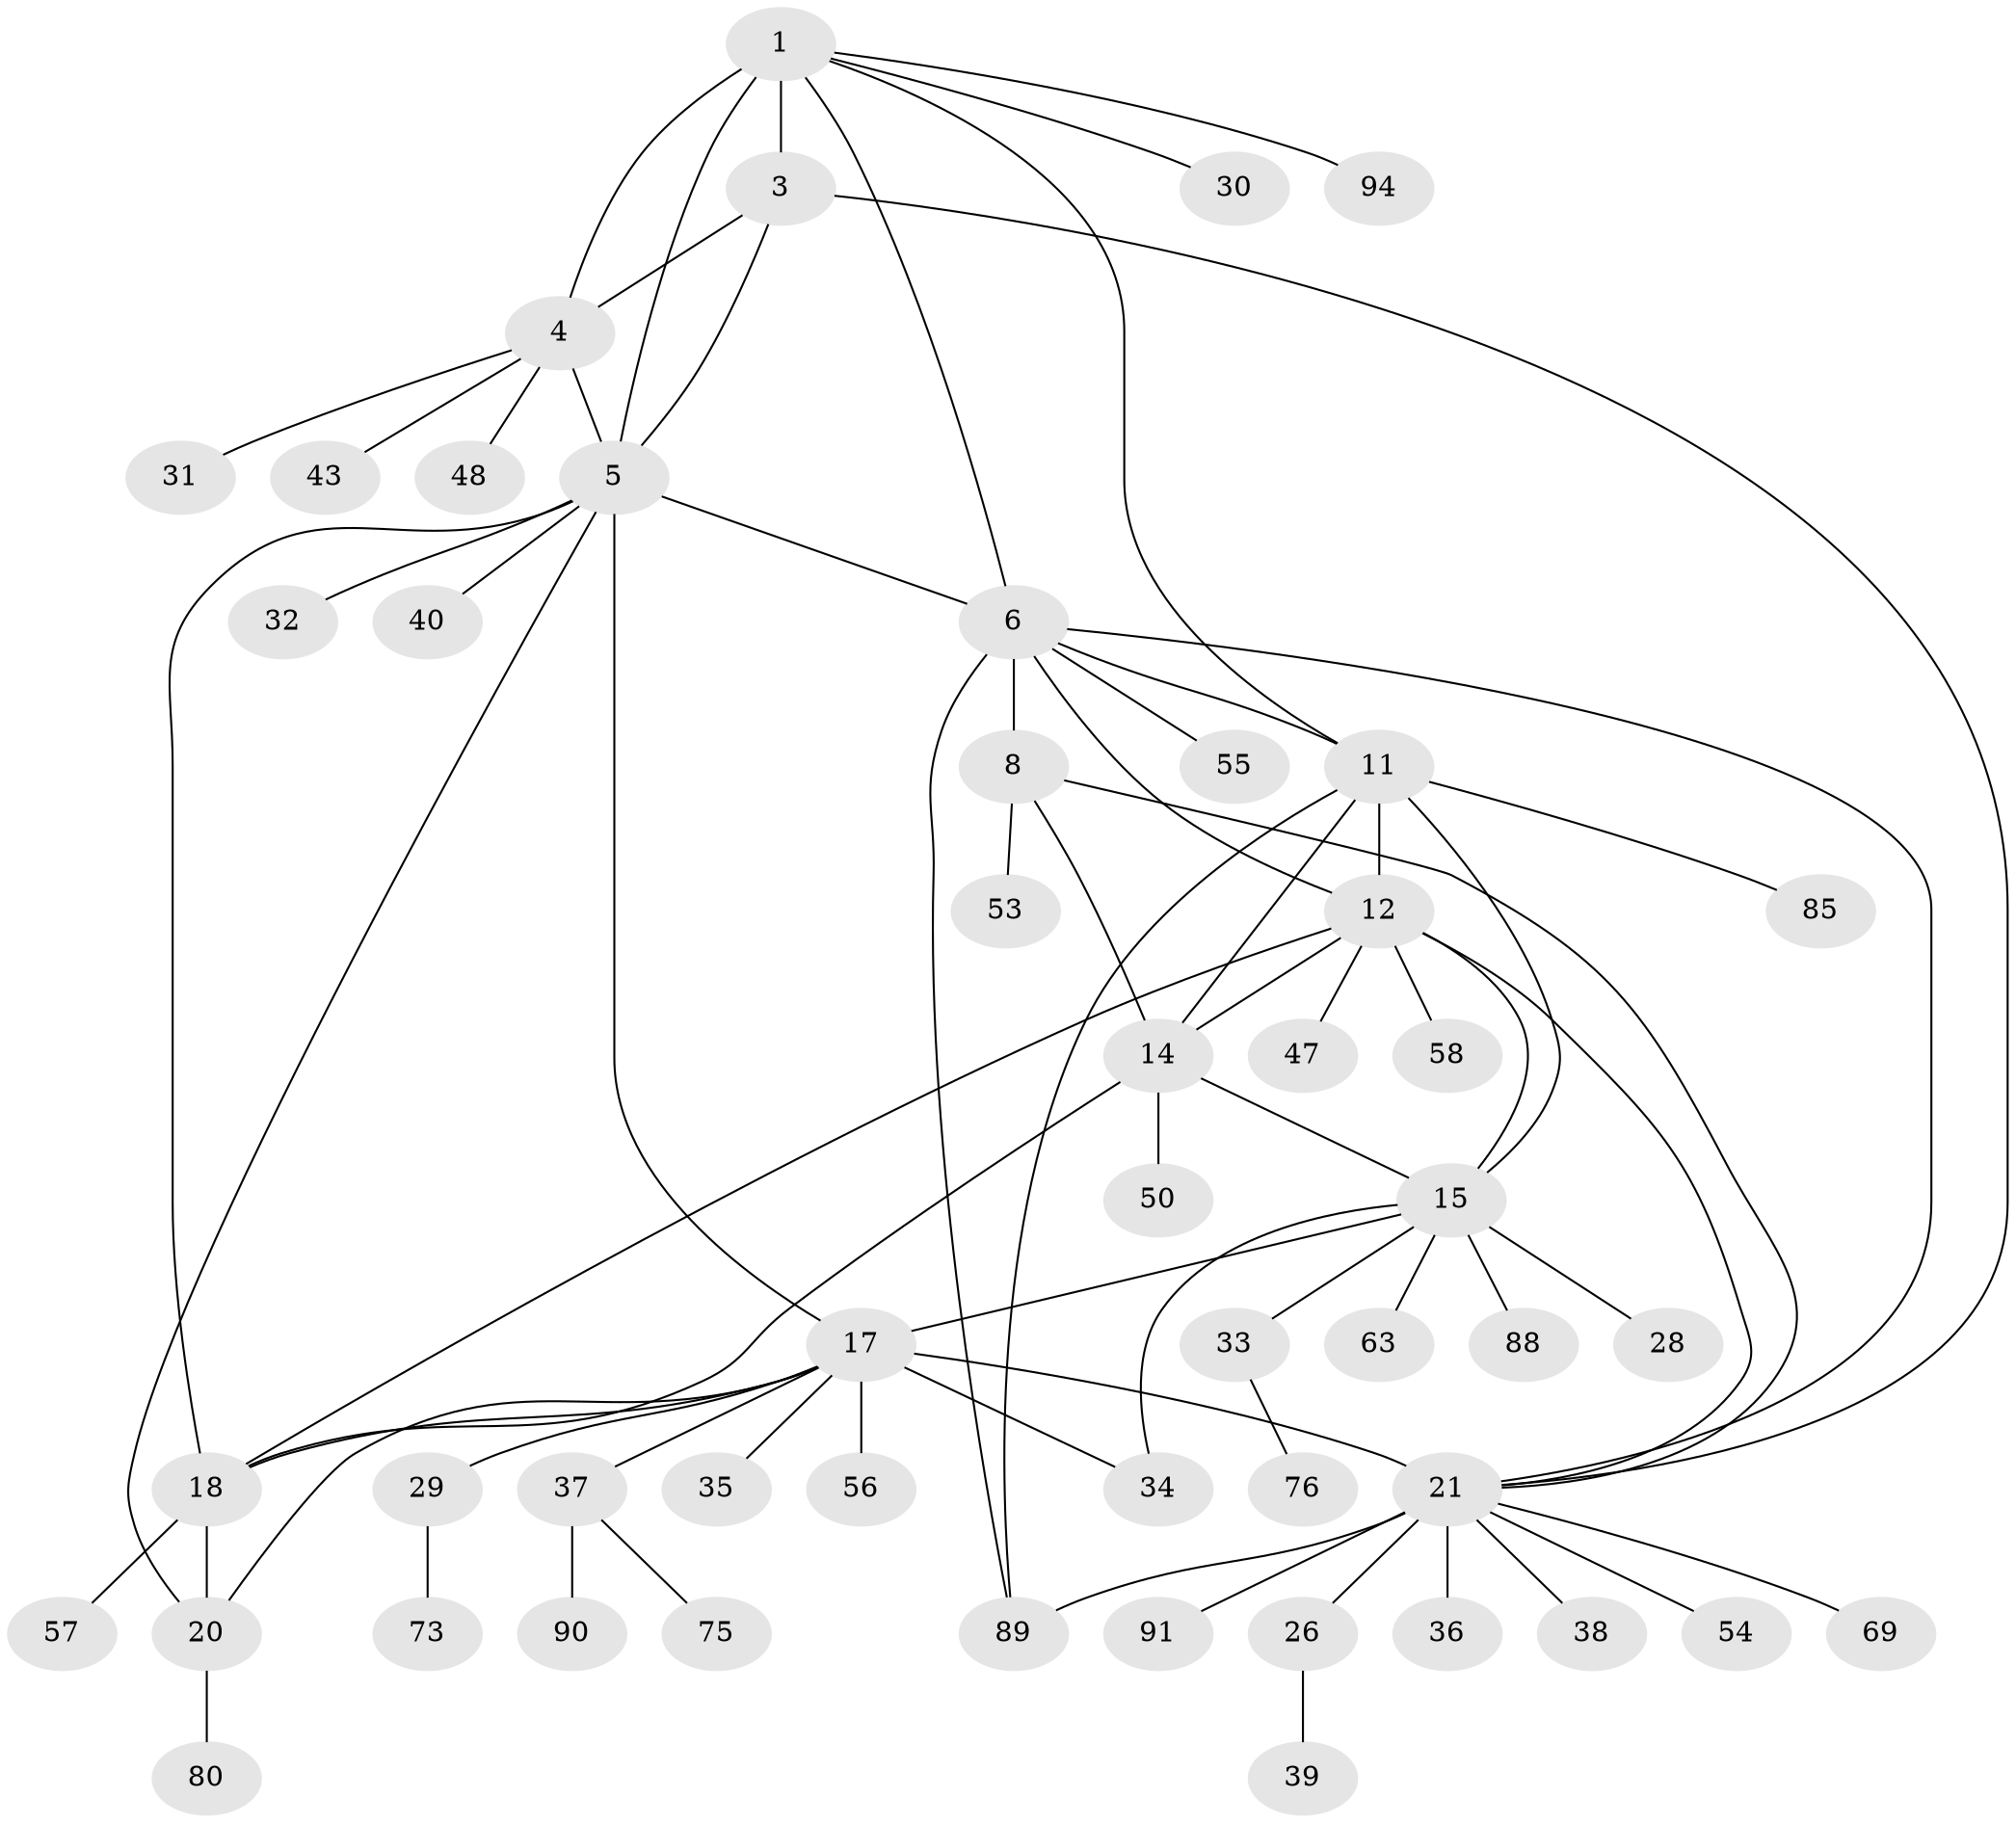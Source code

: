 // original degree distribution, {7: 0.04950495049504951, 5: 0.039603960396039604, 6: 0.019801980198019802, 9: 0.0297029702970297, 10: 0.0594059405940594, 8: 0.0297029702970297, 4: 0.0297029702970297, 2: 0.10891089108910891, 1: 0.5643564356435643, 3: 0.06930693069306931}
// Generated by graph-tools (version 1.1) at 2025/15/03/09/25 04:15:55]
// undirected, 50 vertices, 72 edges
graph export_dot {
graph [start="1"]
  node [color=gray90,style=filled];
  1 [super="+2"];
  3;
  4;
  5 [super="+78+16"];
  6 [super="+49+7+83+10+9"];
  8 [super="+64+45+62+68+67"];
  11 [super="+13+65"];
  12 [super="+46+72+81"];
  14 [super="+51"];
  15;
  17 [super="+44+66+52+97+23"];
  18;
  20;
  21 [super="+22+96"];
  26;
  28;
  29;
  30 [super="+41"];
  31 [super="+95"];
  32;
  33;
  34;
  35 [super="+93"];
  36;
  37;
  38;
  39;
  40;
  43;
  47;
  48;
  50;
  53;
  54;
  55;
  56;
  57;
  58;
  63;
  69;
  73;
  75;
  76;
  80;
  85 [super="+87"];
  88;
  89 [super="+99"];
  90;
  91;
  94;
  1 -- 3 [weight=2];
  1 -- 4 [weight=2];
  1 -- 5 [weight=2];
  1 -- 30;
  1 -- 94;
  1 -- 6;
  1 -- 11;
  3 -- 4;
  3 -- 5;
  3 -- 21;
  4 -- 5;
  4 -- 31;
  4 -- 43;
  4 -- 48;
  5 -- 40;
  5 -- 32;
  5 -- 17 [weight=2];
  5 -- 18 [weight=2];
  5 -- 20 [weight=2];
  5 -- 6;
  6 -- 8 [weight=4];
  6 -- 11;
  6 -- 89;
  6 -- 12;
  6 -- 55;
  6 -- 21;
  8 -- 53;
  8 -- 14;
  8 -- 21;
  11 -- 12 [weight=2];
  11 -- 14 [weight=2];
  11 -- 15 [weight=2];
  11 -- 85;
  11 -- 89;
  12 -- 14 [weight=2];
  12 -- 15;
  12 -- 47;
  12 -- 58;
  12 -- 18;
  12 -- 21;
  14 -- 15;
  14 -- 18;
  14 -- 50;
  15 -- 28;
  15 -- 33;
  15 -- 34;
  15 -- 63;
  15 -- 88;
  15 -- 17;
  17 -- 18;
  17 -- 20;
  17 -- 29;
  17 -- 34;
  17 -- 35;
  17 -- 37;
  17 -- 21 [weight=6];
  17 -- 56;
  18 -- 20;
  18 -- 57;
  20 -- 80;
  21 -- 26;
  21 -- 38;
  21 -- 54;
  21 -- 91;
  21 -- 36;
  21 -- 69;
  21 -- 89;
  26 -- 39;
  29 -- 73;
  33 -- 76;
  37 -- 75;
  37 -- 90;
}
